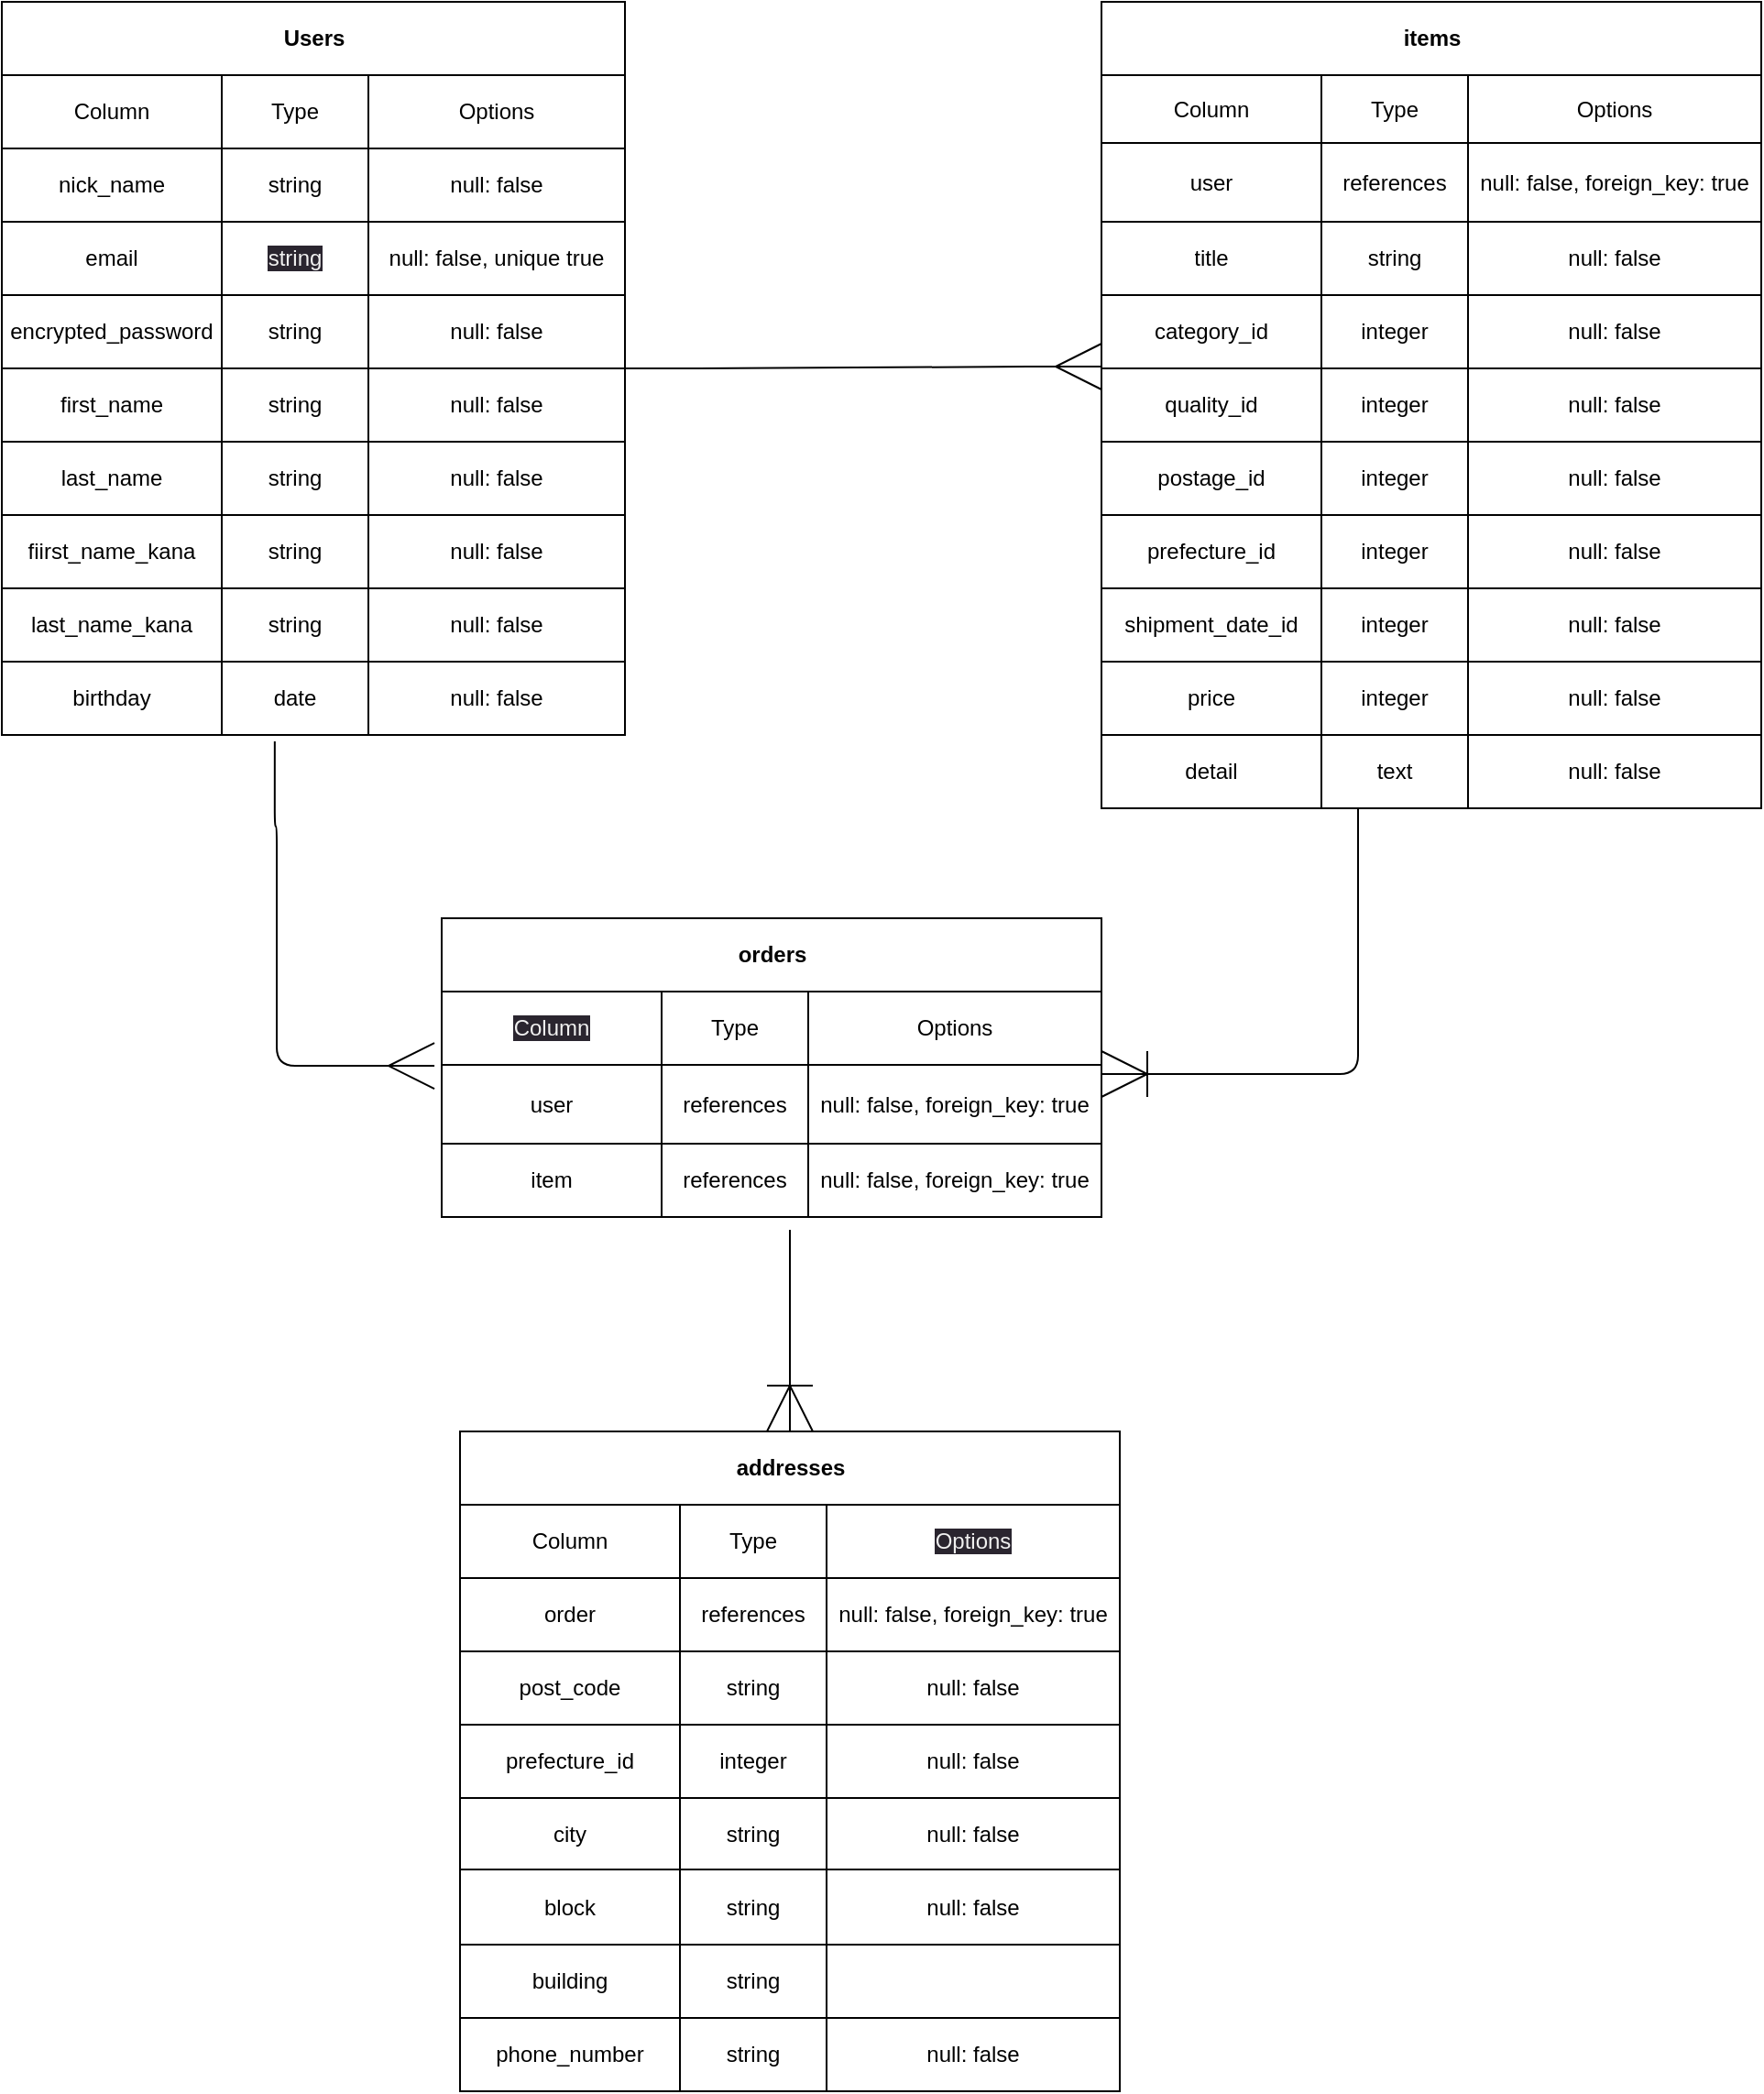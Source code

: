 <mxfile>
    <diagram id="LNbbp5jxmA_PjuYyDDwm" name="Page-1">
        <mxGraphModel dx="847" dy="673" grid="1" gridSize="10" guides="1" tooltips="1" connect="0" arrows="1" fold="1" page="1" pageScale="1" pageWidth="827" pageHeight="1169" math="0" shadow="0">
            <root>
                <mxCell id="0"/>
                <mxCell id="1" parent="0"/>
                <mxCell id="2" value="Users" style="shape=table;startSize=40;container=1;collapsible=0;childLayout=tableLayout;fontStyle=1;align=center;html=1;" vertex="1" parent="1">
                    <mxGeometry width="340" height="160" as="geometry"/>
                </mxCell>
                <mxCell id="3" value="" style="shape=tableRow;horizontal=0;startSize=0;swimlaneHead=0;swimlaneBody=0;top=0;left=0;bottom=0;right=0;collapsible=0;dropTarget=0;fillColor=none;points=[[0,0.5],[1,0.5]];portConstraint=eastwest;" vertex="1" parent="2">
                    <mxGeometry y="40" width="340" height="40" as="geometry"/>
                </mxCell>
                <mxCell id="4" value="Column" style="shape=partialRectangle;html=1;whiteSpace=wrap;connectable=0;fillColor=none;top=0;left=0;bottom=0;right=0;overflow=hidden;" vertex="1" parent="3">
                    <mxGeometry width="120" height="40" as="geometry">
                        <mxRectangle width="120" height="40" as="alternateBounds"/>
                    </mxGeometry>
                </mxCell>
                <mxCell id="5" value="Type" style="shape=partialRectangle;html=1;whiteSpace=wrap;connectable=0;fillColor=none;top=0;left=0;bottom=0;right=0;overflow=hidden;" vertex="1" parent="3">
                    <mxGeometry x="120" width="80" height="40" as="geometry">
                        <mxRectangle width="80" height="40" as="alternateBounds"/>
                    </mxGeometry>
                </mxCell>
                <mxCell id="6" value="Options" style="shape=partialRectangle;html=1;whiteSpace=wrap;connectable=0;fillColor=none;top=0;left=0;bottom=0;right=0;overflow=hidden;" vertex="1" parent="3">
                    <mxGeometry x="200" width="140" height="40" as="geometry">
                        <mxRectangle width="140" height="40" as="alternateBounds"/>
                    </mxGeometry>
                </mxCell>
                <mxCell id="7" value="" style="shape=tableRow;horizontal=0;startSize=0;swimlaneHead=0;swimlaneBody=0;top=0;left=0;bottom=0;right=0;collapsible=0;dropTarget=0;fillColor=none;points=[[0,0.5],[1,0.5]];portConstraint=eastwest;" vertex="1" parent="2">
                    <mxGeometry y="80" width="340" height="40" as="geometry"/>
                </mxCell>
                <mxCell id="8" value="nick_name" style="shape=partialRectangle;html=1;whiteSpace=wrap;connectable=0;fillColor=none;top=0;left=0;bottom=0;right=0;overflow=hidden;" vertex="1" parent="7">
                    <mxGeometry width="120" height="40" as="geometry">
                        <mxRectangle width="120" height="40" as="alternateBounds"/>
                    </mxGeometry>
                </mxCell>
                <mxCell id="9" value="string" style="shape=partialRectangle;html=1;whiteSpace=wrap;connectable=0;fillColor=none;top=0;left=0;bottom=0;right=0;overflow=hidden;" vertex="1" parent="7">
                    <mxGeometry x="120" width="80" height="40" as="geometry">
                        <mxRectangle width="80" height="40" as="alternateBounds"/>
                    </mxGeometry>
                </mxCell>
                <mxCell id="10" value="null: false" style="shape=partialRectangle;html=1;whiteSpace=wrap;connectable=0;fillColor=none;top=0;left=0;bottom=0;right=0;overflow=hidden;" vertex="1" parent="7">
                    <mxGeometry x="200" width="140" height="40" as="geometry">
                        <mxRectangle width="140" height="40" as="alternateBounds"/>
                    </mxGeometry>
                </mxCell>
                <mxCell id="11" value="" style="shape=tableRow;horizontal=0;startSize=0;swimlaneHead=0;swimlaneBody=0;top=0;left=0;bottom=0;right=0;collapsible=0;dropTarget=0;fillColor=none;points=[[0,0.5],[1,0.5]];portConstraint=eastwest;" vertex="1" parent="2">
                    <mxGeometry y="120" width="340" height="40" as="geometry"/>
                </mxCell>
                <mxCell id="12" value="email" style="shape=partialRectangle;html=1;whiteSpace=wrap;connectable=0;fillColor=none;top=0;left=0;bottom=0;right=0;overflow=hidden;" vertex="1" parent="11">
                    <mxGeometry width="120" height="40" as="geometry">
                        <mxRectangle width="120" height="40" as="alternateBounds"/>
                    </mxGeometry>
                </mxCell>
                <mxCell id="13" value="&lt;meta charset=&quot;utf-8&quot;&gt;&lt;span style=&quot;color: rgb(240, 240, 240); font-family: Helvetica; font-size: 12px; font-style: normal; font-variant-ligatures: normal; font-variant-caps: normal; font-weight: 400; letter-spacing: normal; orphans: 2; text-align: center; text-indent: 0px; text-transform: none; widows: 2; word-spacing: 0px; -webkit-text-stroke-width: 0px; background-color: rgb(42, 37, 47); text-decoration-thickness: initial; text-decoration-style: initial; text-decoration-color: initial; float: none; display: inline !important;&quot;&gt;string&lt;/span&gt;" style="shape=partialRectangle;html=1;whiteSpace=wrap;connectable=0;fillColor=none;top=0;left=0;bottom=0;right=0;overflow=hidden;" vertex="1" parent="11">
                    <mxGeometry x="120" width="80" height="40" as="geometry">
                        <mxRectangle width="80" height="40" as="alternateBounds"/>
                    </mxGeometry>
                </mxCell>
                <mxCell id="14" value="null: false, unique true" style="shape=partialRectangle;html=1;whiteSpace=wrap;connectable=0;fillColor=none;top=0;left=0;bottom=0;right=0;overflow=hidden;" vertex="1" parent="11">
                    <mxGeometry x="200" width="140" height="40" as="geometry">
                        <mxRectangle width="140" height="40" as="alternateBounds"/>
                    </mxGeometry>
                </mxCell>
                <mxCell id="41" value="" style="childLayout=tableLayout;recursiveResize=0;shadow=0;fillColor=none;labelBackgroundColor=none;" vertex="1" parent="1">
                    <mxGeometry y="160" width="340" height="120" as="geometry"/>
                </mxCell>
                <mxCell id="42" value="" style="shape=tableRow;horizontal=0;startSize=0;swimlaneHead=0;swimlaneBody=0;top=0;left=0;bottom=0;right=0;dropTarget=0;collapsible=0;recursiveResize=0;expand=0;fontStyle=0;fillColor=none;strokeColor=inherit;labelBackgroundColor=none;" vertex="1" parent="41">
                    <mxGeometry width="340" height="40" as="geometry"/>
                </mxCell>
                <mxCell id="43" value="encrypted_password" style="connectable=0;recursiveResize=0;strokeColor=inherit;fillColor=none;align=center;whiteSpace=wrap;html=1;labelBackgroundColor=none;" vertex="1" parent="42">
                    <mxGeometry width="120" height="40" as="geometry">
                        <mxRectangle width="120" height="40" as="alternateBounds"/>
                    </mxGeometry>
                </mxCell>
                <mxCell id="44" value="string" style="connectable=0;recursiveResize=0;strokeColor=inherit;fillColor=none;align=center;whiteSpace=wrap;html=1;labelBackgroundColor=none;" vertex="1" parent="42">
                    <mxGeometry x="120" width="80" height="40" as="geometry">
                        <mxRectangle width="80" height="40" as="alternateBounds"/>
                    </mxGeometry>
                </mxCell>
                <mxCell id="45" value="null: false" style="connectable=0;recursiveResize=0;strokeColor=inherit;fillColor=none;align=center;whiteSpace=wrap;html=1;labelBackgroundColor=none;" vertex="1" parent="42">
                    <mxGeometry x="200" width="140" height="40" as="geometry">
                        <mxRectangle width="140" height="40" as="alternateBounds"/>
                    </mxGeometry>
                </mxCell>
                <mxCell id="46" style="shape=tableRow;horizontal=0;startSize=0;swimlaneHead=0;swimlaneBody=0;top=0;left=0;bottom=0;right=0;dropTarget=0;collapsible=0;recursiveResize=0;expand=0;fontStyle=0;fillColor=none;strokeColor=inherit;labelBackgroundColor=none;" vertex="1" parent="41">
                    <mxGeometry y="40" width="340" height="40" as="geometry"/>
                </mxCell>
                <mxCell id="47" value="first_name" style="connectable=0;recursiveResize=0;strokeColor=inherit;fillColor=none;align=center;whiteSpace=wrap;html=1;labelBackgroundColor=none;" vertex="1" parent="46">
                    <mxGeometry width="120" height="40" as="geometry">
                        <mxRectangle width="120" height="40" as="alternateBounds"/>
                    </mxGeometry>
                </mxCell>
                <mxCell id="48" value="string" style="connectable=0;recursiveResize=0;strokeColor=inherit;fillColor=none;align=center;whiteSpace=wrap;html=1;labelBackgroundColor=none;" vertex="1" parent="46">
                    <mxGeometry x="120" width="80" height="40" as="geometry">
                        <mxRectangle width="80" height="40" as="alternateBounds"/>
                    </mxGeometry>
                </mxCell>
                <mxCell id="49" value="null: false" style="connectable=0;recursiveResize=0;strokeColor=inherit;fillColor=none;align=center;whiteSpace=wrap;html=1;labelBackgroundColor=none;" vertex="1" parent="46">
                    <mxGeometry x="200" width="140" height="40" as="geometry">
                        <mxRectangle width="140" height="40" as="alternateBounds"/>
                    </mxGeometry>
                </mxCell>
                <mxCell id="50" style="shape=tableRow;horizontal=0;startSize=0;swimlaneHead=0;swimlaneBody=0;top=0;left=0;bottom=0;right=0;dropTarget=0;collapsible=0;recursiveResize=0;expand=0;fontStyle=0;fillColor=none;strokeColor=inherit;labelBackgroundColor=none;" vertex="1" parent="41">
                    <mxGeometry y="80" width="340" height="40" as="geometry"/>
                </mxCell>
                <mxCell id="51" value="last_name" style="connectable=0;recursiveResize=0;strokeColor=inherit;fillColor=none;align=center;whiteSpace=wrap;html=1;labelBackgroundColor=none;" vertex="1" parent="50">
                    <mxGeometry width="120" height="40" as="geometry">
                        <mxRectangle width="120" height="40" as="alternateBounds"/>
                    </mxGeometry>
                </mxCell>
                <mxCell id="52" value="string" style="connectable=0;recursiveResize=0;strokeColor=inherit;fillColor=none;align=center;whiteSpace=wrap;html=1;labelBackgroundColor=none;" vertex="1" parent="50">
                    <mxGeometry x="120" width="80" height="40" as="geometry">
                        <mxRectangle width="80" height="40" as="alternateBounds"/>
                    </mxGeometry>
                </mxCell>
                <mxCell id="53" value="null: false" style="connectable=0;recursiveResize=0;strokeColor=inherit;fillColor=none;align=center;whiteSpace=wrap;html=1;labelBackgroundColor=none;" vertex="1" parent="50">
                    <mxGeometry x="200" width="140" height="40" as="geometry">
                        <mxRectangle width="140" height="40" as="alternateBounds"/>
                    </mxGeometry>
                </mxCell>
                <mxCell id="67" value="" style="childLayout=tableLayout;recursiveResize=0;shadow=0;fillColor=none;labelBackgroundColor=none;" vertex="1" parent="1">
                    <mxGeometry y="280" width="340" height="80" as="geometry"/>
                </mxCell>
                <mxCell id="68" value="" style="shape=tableRow;horizontal=0;startSize=0;swimlaneHead=0;swimlaneBody=0;top=0;left=0;bottom=0;right=0;dropTarget=0;collapsible=0;recursiveResize=0;expand=0;fontStyle=0;fillColor=none;strokeColor=inherit;labelBackgroundColor=none;" vertex="1" parent="67">
                    <mxGeometry width="340" height="40" as="geometry"/>
                </mxCell>
                <mxCell id="69" value="fiirst_name_kana" style="connectable=0;recursiveResize=0;strokeColor=inherit;fillColor=none;align=center;whiteSpace=wrap;html=1;labelBackgroundColor=none;" vertex="1" parent="68">
                    <mxGeometry width="120" height="40" as="geometry">
                        <mxRectangle width="120" height="40" as="alternateBounds"/>
                    </mxGeometry>
                </mxCell>
                <mxCell id="70" value="string" style="connectable=0;recursiveResize=0;strokeColor=inherit;fillColor=none;align=center;whiteSpace=wrap;html=1;labelBackgroundColor=none;" vertex="1" parent="68">
                    <mxGeometry x="120" width="80" height="40" as="geometry">
                        <mxRectangle width="80" height="40" as="alternateBounds"/>
                    </mxGeometry>
                </mxCell>
                <mxCell id="71" value="null: false" style="connectable=0;recursiveResize=0;strokeColor=inherit;fillColor=none;align=center;whiteSpace=wrap;html=1;labelBackgroundColor=none;" vertex="1" parent="68">
                    <mxGeometry x="200" width="140" height="40" as="geometry">
                        <mxRectangle width="140" height="40" as="alternateBounds"/>
                    </mxGeometry>
                </mxCell>
                <mxCell id="72" style="shape=tableRow;horizontal=0;startSize=0;swimlaneHead=0;swimlaneBody=0;top=0;left=0;bottom=0;right=0;dropTarget=0;collapsible=0;recursiveResize=0;expand=0;fontStyle=0;fillColor=none;strokeColor=inherit;labelBackgroundColor=none;" vertex="1" parent="67">
                    <mxGeometry y="40" width="340" height="40" as="geometry"/>
                </mxCell>
                <mxCell id="73" value="last_name_kana" style="connectable=0;recursiveResize=0;strokeColor=inherit;fillColor=none;align=center;whiteSpace=wrap;html=1;labelBackgroundColor=none;" vertex="1" parent="72">
                    <mxGeometry width="120" height="40" as="geometry">
                        <mxRectangle width="120" height="40" as="alternateBounds"/>
                    </mxGeometry>
                </mxCell>
                <mxCell id="74" value="string" style="connectable=0;recursiveResize=0;strokeColor=inherit;fillColor=none;align=center;whiteSpace=wrap;html=1;labelBackgroundColor=none;" vertex="1" parent="72">
                    <mxGeometry x="120" width="80" height="40" as="geometry">
                        <mxRectangle width="80" height="40" as="alternateBounds"/>
                    </mxGeometry>
                </mxCell>
                <mxCell id="75" value="null: false" style="connectable=0;recursiveResize=0;strokeColor=inherit;fillColor=none;align=center;whiteSpace=wrap;html=1;labelBackgroundColor=none;" vertex="1" parent="72">
                    <mxGeometry x="200" width="140" height="40" as="geometry">
                        <mxRectangle width="140" height="40" as="alternateBounds"/>
                    </mxGeometry>
                </mxCell>
                <mxCell id="80" value="" style="childLayout=tableLayout;recursiveResize=0;shadow=0;fillColor=none;labelBackgroundColor=none;" vertex="1" parent="1">
                    <mxGeometry y="360" width="340" height="40" as="geometry"/>
                </mxCell>
                <mxCell id="81" value="" style="shape=tableRow;horizontal=0;startSize=0;swimlaneHead=0;swimlaneBody=0;top=0;left=0;bottom=0;right=0;dropTarget=0;collapsible=0;recursiveResize=0;expand=0;fontStyle=0;fillColor=none;strokeColor=inherit;labelBackgroundColor=none;" vertex="1" parent="80">
                    <mxGeometry width="340" height="40" as="geometry"/>
                </mxCell>
                <mxCell id="82" value="birthday" style="connectable=0;recursiveResize=0;strokeColor=inherit;fillColor=none;align=center;whiteSpace=wrap;html=1;labelBackgroundColor=none;" vertex="1" parent="81">
                    <mxGeometry width="120" height="40" as="geometry">
                        <mxRectangle width="120" height="40" as="alternateBounds"/>
                    </mxGeometry>
                </mxCell>
                <mxCell id="83" value="date" style="connectable=0;recursiveResize=0;strokeColor=inherit;fillColor=none;align=center;whiteSpace=wrap;html=1;labelBackgroundColor=none;" vertex="1" parent="81">
                    <mxGeometry x="120" width="80" height="40" as="geometry">
                        <mxRectangle width="80" height="40" as="alternateBounds"/>
                    </mxGeometry>
                </mxCell>
                <mxCell id="84" value="null: false" style="connectable=0;recursiveResize=0;strokeColor=inherit;fillColor=none;align=center;whiteSpace=wrap;html=1;labelBackgroundColor=none;" vertex="1" parent="81">
                    <mxGeometry x="200" width="140" height="40" as="geometry">
                        <mxRectangle width="140" height="40" as="alternateBounds"/>
                    </mxGeometry>
                </mxCell>
                <mxCell id="108" value="items" style="shape=table;startSize=40;container=1;collapsible=0;childLayout=tableLayout;fontStyle=1;align=center;labelBackgroundColor=none;html=1;" vertex="1" parent="1">
                    <mxGeometry x="600" width="360" height="160" as="geometry"/>
                </mxCell>
                <mxCell id="109" value="" style="shape=tableRow;horizontal=0;startSize=0;swimlaneHead=0;swimlaneBody=0;top=0;left=0;bottom=0;right=0;collapsible=0;dropTarget=0;fillColor=none;points=[[0,0.5],[1,0.5]];portConstraint=eastwest;labelBackgroundColor=none;html=1;" vertex="1" parent="108">
                    <mxGeometry y="40" width="360" height="37" as="geometry"/>
                </mxCell>
                <mxCell id="110" value="Column" style="shape=partialRectangle;html=1;whiteSpace=wrap;connectable=0;fillColor=none;top=0;left=0;bottom=0;right=0;overflow=hidden;labelBackgroundColor=none;" vertex="1" parent="109">
                    <mxGeometry width="120" height="37" as="geometry">
                        <mxRectangle width="120" height="37" as="alternateBounds"/>
                    </mxGeometry>
                </mxCell>
                <mxCell id="111" value="Type" style="shape=partialRectangle;html=1;whiteSpace=wrap;connectable=0;fillColor=none;top=0;left=0;bottom=0;right=0;overflow=hidden;labelBackgroundColor=none;" vertex="1" parent="109">
                    <mxGeometry x="120" width="80" height="37" as="geometry">
                        <mxRectangle width="80" height="37" as="alternateBounds"/>
                    </mxGeometry>
                </mxCell>
                <mxCell id="112" value="Options" style="shape=partialRectangle;html=1;whiteSpace=wrap;connectable=0;fillColor=none;top=0;left=0;bottom=0;right=0;overflow=hidden;labelBackgroundColor=none;" vertex="1" parent="109">
                    <mxGeometry x="200" width="160" height="37" as="geometry">
                        <mxRectangle width="160" height="37" as="alternateBounds"/>
                    </mxGeometry>
                </mxCell>
                <mxCell id="113" value="" style="shape=tableRow;horizontal=0;startSize=0;swimlaneHead=0;swimlaneBody=0;top=0;left=0;bottom=0;right=0;collapsible=0;dropTarget=0;fillColor=none;points=[[0,0.5],[1,0.5]];portConstraint=eastwest;labelBackgroundColor=none;html=1;" vertex="1" parent="108">
                    <mxGeometry y="77" width="360" height="43" as="geometry"/>
                </mxCell>
                <mxCell id="114" value="user" style="shape=partialRectangle;html=1;whiteSpace=wrap;connectable=0;fillColor=none;top=0;left=0;bottom=0;right=0;overflow=hidden;labelBackgroundColor=none;" vertex="1" parent="113">
                    <mxGeometry width="120" height="43" as="geometry">
                        <mxRectangle width="120" height="43" as="alternateBounds"/>
                    </mxGeometry>
                </mxCell>
                <mxCell id="115" value="references" style="shape=partialRectangle;html=1;whiteSpace=wrap;connectable=0;fillColor=none;top=0;left=0;bottom=0;right=0;overflow=hidden;labelBackgroundColor=none;" vertex="1" parent="113">
                    <mxGeometry x="120" width="80" height="43" as="geometry">
                        <mxRectangle width="80" height="43" as="alternateBounds"/>
                    </mxGeometry>
                </mxCell>
                <mxCell id="116" value="null: false, foreign_key: true" style="shape=partialRectangle;html=1;whiteSpace=wrap;connectable=0;fillColor=none;top=0;left=0;bottom=0;right=0;overflow=hidden;labelBackgroundColor=none;" vertex="1" parent="113">
                    <mxGeometry x="200" width="160" height="43" as="geometry">
                        <mxRectangle width="160" height="43" as="alternateBounds"/>
                    </mxGeometry>
                </mxCell>
                <mxCell id="117" value="" style="shape=tableRow;horizontal=0;startSize=0;swimlaneHead=0;swimlaneBody=0;top=0;left=0;bottom=0;right=0;collapsible=0;dropTarget=0;fillColor=none;points=[[0,0.5],[1,0.5]];portConstraint=eastwest;labelBackgroundColor=none;html=1;" vertex="1" parent="108">
                    <mxGeometry y="120" width="360" height="40" as="geometry"/>
                </mxCell>
                <mxCell id="118" value="title" style="shape=partialRectangle;html=1;whiteSpace=wrap;connectable=0;fillColor=none;top=0;left=0;bottom=0;right=0;overflow=hidden;labelBackgroundColor=none;" vertex="1" parent="117">
                    <mxGeometry width="120" height="40" as="geometry">
                        <mxRectangle width="120" height="40" as="alternateBounds"/>
                    </mxGeometry>
                </mxCell>
                <mxCell id="119" value="string" style="shape=partialRectangle;html=1;whiteSpace=wrap;connectable=0;fillColor=none;top=0;left=0;bottom=0;right=0;overflow=hidden;labelBackgroundColor=none;" vertex="1" parent="117">
                    <mxGeometry x="120" width="80" height="40" as="geometry">
                        <mxRectangle width="80" height="40" as="alternateBounds"/>
                    </mxGeometry>
                </mxCell>
                <mxCell id="120" value="null: false" style="shape=partialRectangle;html=1;whiteSpace=wrap;connectable=0;fillColor=none;top=0;left=0;bottom=0;right=0;overflow=hidden;labelBackgroundColor=none;" vertex="1" parent="117">
                    <mxGeometry x="200" width="160" height="40" as="geometry">
                        <mxRectangle width="160" height="40" as="alternateBounds"/>
                    </mxGeometry>
                </mxCell>
                <mxCell id="121" value="" style="childLayout=tableLayout;recursiveResize=0;shadow=0;fillColor=none;labelBackgroundColor=none;html=0;" vertex="1" parent="1">
                    <mxGeometry x="600" y="160" width="360" height="120" as="geometry"/>
                </mxCell>
                <mxCell id="122" value="" style="shape=tableRow;horizontal=0;startSize=0;swimlaneHead=0;swimlaneBody=0;top=0;left=0;bottom=0;right=0;dropTarget=0;collapsible=0;recursiveResize=0;expand=0;fontStyle=0;fillColor=none;strokeColor=inherit;labelBackgroundColor=none;html=0;" vertex="1" parent="121">
                    <mxGeometry width="360" height="40" as="geometry"/>
                </mxCell>
                <mxCell id="123" value="category_id" style="connectable=0;recursiveResize=0;strokeColor=inherit;fillColor=none;align=center;whiteSpace=wrap;html=1;labelBackgroundColor=none;" vertex="1" parent="122">
                    <mxGeometry width="120" height="40" as="geometry">
                        <mxRectangle width="120" height="40" as="alternateBounds"/>
                    </mxGeometry>
                </mxCell>
                <mxCell id="124" value="integer" style="connectable=0;recursiveResize=0;strokeColor=inherit;fillColor=none;align=center;whiteSpace=wrap;html=1;labelBackgroundColor=none;" vertex="1" parent="122">
                    <mxGeometry x="120" width="80" height="40" as="geometry">
                        <mxRectangle width="80" height="40" as="alternateBounds"/>
                    </mxGeometry>
                </mxCell>
                <mxCell id="125" value="null: false" style="connectable=0;recursiveResize=0;strokeColor=inherit;fillColor=none;align=center;whiteSpace=wrap;html=1;labelBackgroundColor=none;" vertex="1" parent="122">
                    <mxGeometry x="200" width="160" height="40" as="geometry">
                        <mxRectangle width="160" height="40" as="alternateBounds"/>
                    </mxGeometry>
                </mxCell>
                <mxCell id="126" style="shape=tableRow;horizontal=0;startSize=0;swimlaneHead=0;swimlaneBody=0;top=0;left=0;bottom=0;right=0;dropTarget=0;collapsible=0;recursiveResize=0;expand=0;fontStyle=0;fillColor=none;strokeColor=inherit;labelBackgroundColor=none;html=0;" vertex="1" parent="121">
                    <mxGeometry y="40" width="360" height="40" as="geometry"/>
                </mxCell>
                <mxCell id="127" value="quality_id" style="connectable=0;recursiveResize=0;strokeColor=inherit;fillColor=none;align=center;whiteSpace=wrap;html=1;labelBackgroundColor=none;" vertex="1" parent="126">
                    <mxGeometry width="120" height="40" as="geometry">
                        <mxRectangle width="120" height="40" as="alternateBounds"/>
                    </mxGeometry>
                </mxCell>
                <mxCell id="128" value="integer" style="connectable=0;recursiveResize=0;strokeColor=inherit;fillColor=none;align=center;whiteSpace=wrap;html=1;labelBackgroundColor=none;" vertex="1" parent="126">
                    <mxGeometry x="120" width="80" height="40" as="geometry">
                        <mxRectangle width="80" height="40" as="alternateBounds"/>
                    </mxGeometry>
                </mxCell>
                <mxCell id="129" value="null: false" style="connectable=0;recursiveResize=0;strokeColor=inherit;fillColor=none;align=center;whiteSpace=wrap;html=1;labelBackgroundColor=none;" vertex="1" parent="126">
                    <mxGeometry x="200" width="160" height="40" as="geometry">
                        <mxRectangle width="160" height="40" as="alternateBounds"/>
                    </mxGeometry>
                </mxCell>
                <mxCell id="130" style="shape=tableRow;horizontal=0;startSize=0;swimlaneHead=0;swimlaneBody=0;top=0;left=0;bottom=0;right=0;dropTarget=0;collapsible=0;recursiveResize=0;expand=0;fontStyle=0;fillColor=none;strokeColor=inherit;labelBackgroundColor=none;html=0;" vertex="1" parent="121">
                    <mxGeometry y="80" width="360" height="40" as="geometry"/>
                </mxCell>
                <mxCell id="131" value="postage_id" style="connectable=0;recursiveResize=0;strokeColor=inherit;fillColor=none;align=center;whiteSpace=wrap;html=1;labelBackgroundColor=none;" vertex="1" parent="130">
                    <mxGeometry width="120" height="40" as="geometry">
                        <mxRectangle width="120" height="40" as="alternateBounds"/>
                    </mxGeometry>
                </mxCell>
                <mxCell id="132" value="integer" style="connectable=0;recursiveResize=0;strokeColor=inherit;fillColor=none;align=center;whiteSpace=wrap;html=1;labelBackgroundColor=none;" vertex="1" parent="130">
                    <mxGeometry x="120" width="80" height="40" as="geometry">
                        <mxRectangle width="80" height="40" as="alternateBounds"/>
                    </mxGeometry>
                </mxCell>
                <mxCell id="133" value="null: false" style="connectable=0;recursiveResize=0;strokeColor=inherit;fillColor=none;align=center;whiteSpace=wrap;html=1;labelBackgroundColor=none;" vertex="1" parent="130">
                    <mxGeometry x="200" width="160" height="40" as="geometry">
                        <mxRectangle width="160" height="40" as="alternateBounds"/>
                    </mxGeometry>
                </mxCell>
                <mxCell id="134" value="" style="childLayout=tableLayout;recursiveResize=0;shadow=0;fillColor=none;labelBackgroundColor=none;html=0;" vertex="1" parent="1">
                    <mxGeometry x="600" y="280" width="360" height="80" as="geometry"/>
                </mxCell>
                <mxCell id="135" value="" style="shape=tableRow;horizontal=0;startSize=0;swimlaneHead=0;swimlaneBody=0;top=0;left=0;bottom=0;right=0;dropTarget=0;collapsible=0;recursiveResize=0;expand=0;fontStyle=0;fillColor=none;strokeColor=inherit;labelBackgroundColor=none;html=0;" vertex="1" parent="134">
                    <mxGeometry width="360" height="40" as="geometry"/>
                </mxCell>
                <mxCell id="136" value="prefecture_id" style="connectable=0;recursiveResize=0;strokeColor=inherit;fillColor=none;align=center;whiteSpace=wrap;html=1;labelBackgroundColor=none;" vertex="1" parent="135">
                    <mxGeometry width="120" height="40" as="geometry">
                        <mxRectangle width="120" height="40" as="alternateBounds"/>
                    </mxGeometry>
                </mxCell>
                <mxCell id="137" value="integer" style="connectable=0;recursiveResize=0;strokeColor=inherit;fillColor=none;align=center;whiteSpace=wrap;html=1;labelBackgroundColor=none;" vertex="1" parent="135">
                    <mxGeometry x="120" width="80" height="40" as="geometry">
                        <mxRectangle width="80" height="40" as="alternateBounds"/>
                    </mxGeometry>
                </mxCell>
                <mxCell id="138" value="null: false" style="connectable=0;recursiveResize=0;strokeColor=inherit;fillColor=none;align=center;whiteSpace=wrap;html=1;labelBackgroundColor=none;" vertex="1" parent="135">
                    <mxGeometry x="200" width="160" height="40" as="geometry">
                        <mxRectangle width="160" height="40" as="alternateBounds"/>
                    </mxGeometry>
                </mxCell>
                <mxCell id="139" style="shape=tableRow;horizontal=0;startSize=0;swimlaneHead=0;swimlaneBody=0;top=0;left=0;bottom=0;right=0;dropTarget=0;collapsible=0;recursiveResize=0;expand=0;fontStyle=0;fillColor=none;strokeColor=inherit;labelBackgroundColor=none;html=0;" vertex="1" parent="134">
                    <mxGeometry y="40" width="360" height="40" as="geometry"/>
                </mxCell>
                <mxCell id="140" value="shipment_date_id" style="connectable=0;recursiveResize=0;strokeColor=inherit;fillColor=none;align=center;whiteSpace=wrap;html=1;labelBackgroundColor=none;" vertex="1" parent="139">
                    <mxGeometry width="120" height="40" as="geometry">
                        <mxRectangle width="120" height="40" as="alternateBounds"/>
                    </mxGeometry>
                </mxCell>
                <mxCell id="141" value="integer" style="connectable=0;recursiveResize=0;strokeColor=inherit;fillColor=none;align=center;whiteSpace=wrap;html=1;labelBackgroundColor=none;" vertex="1" parent="139">
                    <mxGeometry x="120" width="80" height="40" as="geometry">
                        <mxRectangle width="80" height="40" as="alternateBounds"/>
                    </mxGeometry>
                </mxCell>
                <mxCell id="142" value="null: false" style="connectable=0;recursiveResize=0;strokeColor=inherit;fillColor=none;align=center;whiteSpace=wrap;html=1;labelBackgroundColor=none;" vertex="1" parent="139">
                    <mxGeometry x="200" width="160" height="40" as="geometry">
                        <mxRectangle width="160" height="40" as="alternateBounds"/>
                    </mxGeometry>
                </mxCell>
                <mxCell id="147" value="" style="childLayout=tableLayout;recursiveResize=0;shadow=0;fillColor=none;labelBackgroundColor=none;html=1;" vertex="1" parent="1">
                    <mxGeometry x="600" y="360" width="360" height="40" as="geometry"/>
                </mxCell>
                <mxCell id="148" value="" style="shape=tableRow;horizontal=0;startSize=0;swimlaneHead=0;swimlaneBody=0;top=0;left=0;bottom=0;right=0;dropTarget=0;collapsible=0;recursiveResize=0;expand=0;fontStyle=0;fillColor=none;strokeColor=inherit;labelBackgroundColor=none;html=1;" vertex="1" parent="147">
                    <mxGeometry width="360" height="40" as="geometry"/>
                </mxCell>
                <mxCell id="149" value="price" style="connectable=0;recursiveResize=0;strokeColor=inherit;fillColor=none;align=center;whiteSpace=wrap;html=1;labelBackgroundColor=none;" vertex="1" parent="148">
                    <mxGeometry width="120" height="40" as="geometry">
                        <mxRectangle width="120" height="40" as="alternateBounds"/>
                    </mxGeometry>
                </mxCell>
                <mxCell id="150" value="integer" style="connectable=0;recursiveResize=0;strokeColor=inherit;fillColor=none;align=center;whiteSpace=wrap;html=1;labelBackgroundColor=none;" vertex="1" parent="148">
                    <mxGeometry x="120" width="80" height="40" as="geometry">
                        <mxRectangle width="80" height="40" as="alternateBounds"/>
                    </mxGeometry>
                </mxCell>
                <mxCell id="151" value="null: false" style="connectable=0;recursiveResize=0;strokeColor=inherit;fillColor=none;align=center;whiteSpace=wrap;html=1;labelBackgroundColor=none;" vertex="1" parent="148">
                    <mxGeometry x="200" width="160" height="40" as="geometry">
                        <mxRectangle width="160" height="40" as="alternateBounds"/>
                    </mxGeometry>
                </mxCell>
                <mxCell id="160" value="" style="childLayout=tableLayout;recursiveResize=0;shadow=0;fillColor=none;labelBackgroundColor=none;html=1;" vertex="1" parent="1">
                    <mxGeometry x="600" y="400" width="360" height="40" as="geometry"/>
                </mxCell>
                <mxCell id="169" style="shape=tableRow;horizontal=0;startSize=0;swimlaneHead=0;swimlaneBody=0;top=0;left=0;bottom=0;right=0;dropTarget=0;collapsible=0;recursiveResize=0;expand=0;fontStyle=0;fillColor=none;strokeColor=inherit;labelBackgroundColor=none;html=1;" vertex="1" parent="160">
                    <mxGeometry width="360" height="40" as="geometry"/>
                </mxCell>
                <mxCell id="170" value="detail" style="connectable=0;recursiveResize=0;strokeColor=inherit;fillColor=none;align=center;whiteSpace=wrap;html=1;labelBackgroundColor=none;" vertex="1" parent="169">
                    <mxGeometry width="120" height="40" as="geometry">
                        <mxRectangle width="120" height="40" as="alternateBounds"/>
                    </mxGeometry>
                </mxCell>
                <mxCell id="171" value="text" style="connectable=0;recursiveResize=0;strokeColor=inherit;fillColor=none;align=center;whiteSpace=wrap;html=1;labelBackgroundColor=none;" vertex="1" parent="169">
                    <mxGeometry x="120" width="80" height="40" as="geometry">
                        <mxRectangle width="80" height="40" as="alternateBounds"/>
                    </mxGeometry>
                </mxCell>
                <mxCell id="172" value="null: false" style="connectable=0;recursiveResize=0;strokeColor=inherit;fillColor=none;align=center;whiteSpace=wrap;html=1;labelBackgroundColor=none;" vertex="1" parent="169">
                    <mxGeometry x="200" width="160" height="40" as="geometry">
                        <mxRectangle width="160" height="40" as="alternateBounds"/>
                    </mxGeometry>
                </mxCell>
                <mxCell id="176" value="" style="edgeStyle=entityRelationEdgeStyle;fontSize=12;html=1;endArrow=ERmany;endSize=23;" edge="1" parent="1">
                    <mxGeometry width="100" height="100" relative="1" as="geometry">
                        <mxPoint x="340" y="200" as="sourcePoint"/>
                        <mxPoint x="600" y="199" as="targetPoint"/>
                    </mxGeometry>
                </mxCell>
                <mxCell id="181" value="orders" style="shape=table;startSize=40;container=1;collapsible=0;childLayout=tableLayout;fontStyle=1;align=center;labelBackgroundColor=none;html=1;" vertex="1" parent="1">
                    <mxGeometry x="240" y="500" width="360" height="163" as="geometry"/>
                </mxCell>
                <mxCell id="182" value="" style="shape=tableRow;horizontal=0;startSize=0;swimlaneHead=0;swimlaneBody=0;top=0;left=0;bottom=0;right=0;collapsible=0;dropTarget=0;fillColor=none;points=[[0,0.5],[1,0.5]];portConstraint=eastwest;labelBackgroundColor=none;html=1;" vertex="1" parent="181">
                    <mxGeometry y="40" width="360" height="40" as="geometry"/>
                </mxCell>
                <mxCell id="183" value="&lt;meta charset=&quot;utf-8&quot;&gt;&lt;span style=&quot;color: rgb(240, 240, 240); font-family: Helvetica; font-size: 12px; font-style: normal; font-variant-ligatures: normal; font-variant-caps: normal; font-weight: 400; letter-spacing: normal; orphans: 2; text-align: center; text-indent: 0px; text-transform: none; widows: 2; word-spacing: 0px; -webkit-text-stroke-width: 0px; background-color: rgb(42, 37, 47); text-decoration-thickness: initial; text-decoration-style: initial; text-decoration-color: initial; float: none; display: inline !important;&quot;&gt;Column&lt;/span&gt;" style="shape=partialRectangle;html=1;whiteSpace=wrap;connectable=0;fillColor=none;top=0;left=0;bottom=0;right=0;overflow=hidden;labelBackgroundColor=none;" vertex="1" parent="182">
                    <mxGeometry width="120" height="40" as="geometry">
                        <mxRectangle width="120" height="40" as="alternateBounds"/>
                    </mxGeometry>
                </mxCell>
                <mxCell id="184" value="Type" style="shape=partialRectangle;html=1;whiteSpace=wrap;connectable=0;fillColor=none;top=0;left=0;bottom=0;right=0;overflow=hidden;labelBackgroundColor=none;" vertex="1" parent="182">
                    <mxGeometry x="120" width="80" height="40" as="geometry">
                        <mxRectangle width="80" height="40" as="alternateBounds"/>
                    </mxGeometry>
                </mxCell>
                <mxCell id="185" value="Options" style="shape=partialRectangle;html=1;whiteSpace=wrap;connectable=0;fillColor=none;top=0;left=0;bottom=0;right=0;overflow=hidden;labelBackgroundColor=none;" vertex="1" parent="182">
                    <mxGeometry x="200" width="160" height="40" as="geometry">
                        <mxRectangle width="160" height="40" as="alternateBounds"/>
                    </mxGeometry>
                </mxCell>
                <mxCell id="186" value="" style="shape=tableRow;horizontal=0;startSize=0;swimlaneHead=0;swimlaneBody=0;top=0;left=0;bottom=0;right=0;collapsible=0;dropTarget=0;fillColor=none;points=[[0,0.5],[1,0.5]];portConstraint=eastwest;labelBackgroundColor=none;html=1;" vertex="1" parent="181">
                    <mxGeometry y="80" width="360" height="43" as="geometry"/>
                </mxCell>
                <mxCell id="187" value="user" style="shape=partialRectangle;html=1;whiteSpace=wrap;connectable=0;fillColor=none;top=0;left=0;bottom=0;right=0;overflow=hidden;labelBackgroundColor=none;" vertex="1" parent="186">
                    <mxGeometry width="120" height="43" as="geometry">
                        <mxRectangle width="120" height="43" as="alternateBounds"/>
                    </mxGeometry>
                </mxCell>
                <mxCell id="188" value="references" style="shape=partialRectangle;html=1;whiteSpace=wrap;connectable=0;fillColor=none;top=0;left=0;bottom=0;right=0;overflow=hidden;labelBackgroundColor=none;" vertex="1" parent="186">
                    <mxGeometry x="120" width="80" height="43" as="geometry">
                        <mxRectangle width="80" height="43" as="alternateBounds"/>
                    </mxGeometry>
                </mxCell>
                <mxCell id="189" value="null: false, foreign_key: true" style="shape=partialRectangle;html=1;whiteSpace=wrap;connectable=0;fillColor=none;top=0;left=0;bottom=0;right=0;overflow=hidden;labelBackgroundColor=none;" vertex="1" parent="186">
                    <mxGeometry x="200" width="160" height="43" as="geometry">
                        <mxRectangle width="160" height="43" as="alternateBounds"/>
                    </mxGeometry>
                </mxCell>
                <mxCell id="190" value="" style="shape=tableRow;horizontal=0;startSize=0;swimlaneHead=0;swimlaneBody=0;top=0;left=0;bottom=0;right=0;collapsible=0;dropTarget=0;fillColor=none;points=[[0,0.5],[1,0.5]];portConstraint=eastwest;labelBackgroundColor=none;html=1;" vertex="1" parent="181">
                    <mxGeometry y="123" width="360" height="40" as="geometry"/>
                </mxCell>
                <mxCell id="191" value="item" style="shape=partialRectangle;html=1;whiteSpace=wrap;connectable=0;fillColor=none;top=0;left=0;bottom=0;right=0;overflow=hidden;labelBackgroundColor=none;" vertex="1" parent="190">
                    <mxGeometry width="120" height="40" as="geometry">
                        <mxRectangle width="120" height="40" as="alternateBounds"/>
                    </mxGeometry>
                </mxCell>
                <mxCell id="192" value="references" style="shape=partialRectangle;html=1;whiteSpace=wrap;connectable=0;fillColor=none;top=0;left=0;bottom=0;right=0;overflow=hidden;labelBackgroundColor=none;" vertex="1" parent="190">
                    <mxGeometry x="120" width="80" height="40" as="geometry">
                        <mxRectangle width="80" height="40" as="alternateBounds"/>
                    </mxGeometry>
                </mxCell>
                <mxCell id="193" value="null: false, foreign_key: true" style="shape=partialRectangle;html=1;whiteSpace=wrap;connectable=0;fillColor=none;top=0;left=0;bottom=0;right=0;overflow=hidden;labelBackgroundColor=none;" vertex="1" parent="190">
                    <mxGeometry x="200" width="160" height="40" as="geometry">
                        <mxRectangle width="160" height="40" as="alternateBounds"/>
                    </mxGeometry>
                </mxCell>
                <mxCell id="194" value="addresses" style="shape=table;startSize=40;container=1;collapsible=0;childLayout=tableLayout;fontStyle=1;align=center;labelBackgroundColor=none;html=1;" vertex="1" parent="1">
                    <mxGeometry x="250" y="780" width="360" height="280" as="geometry"/>
                </mxCell>
                <mxCell id="195" value="" style="shape=tableRow;horizontal=0;startSize=0;swimlaneHead=0;swimlaneBody=0;top=0;left=0;bottom=0;right=0;collapsible=0;dropTarget=0;fillColor=none;points=[[0,0.5],[1,0.5]];portConstraint=eastwest;labelBackgroundColor=none;html=1;" vertex="1" parent="194">
                    <mxGeometry y="40" width="360" height="40" as="geometry"/>
                </mxCell>
                <mxCell id="196" value="Column" style="shape=partialRectangle;html=1;whiteSpace=wrap;connectable=0;fillColor=none;top=0;left=0;bottom=0;right=0;overflow=hidden;labelBackgroundColor=none;" vertex="1" parent="195">
                    <mxGeometry width="120" height="40" as="geometry">
                        <mxRectangle width="120" height="40" as="alternateBounds"/>
                    </mxGeometry>
                </mxCell>
                <mxCell id="197" value="Type" style="shape=partialRectangle;html=1;whiteSpace=wrap;connectable=0;fillColor=none;top=0;left=0;bottom=0;right=0;overflow=hidden;labelBackgroundColor=none;" vertex="1" parent="195">
                    <mxGeometry x="120" width="80" height="40" as="geometry">
                        <mxRectangle width="80" height="40" as="alternateBounds"/>
                    </mxGeometry>
                </mxCell>
                <mxCell id="198" value="&lt;meta charset=&quot;utf-8&quot;&gt;&lt;span style=&quot;color: rgb(240, 240, 240); font-family: Helvetica; font-size: 12px; font-style: normal; font-variant-ligatures: normal; font-variant-caps: normal; font-weight: 400; letter-spacing: normal; orphans: 2; text-align: center; text-indent: 0px; text-transform: none; widows: 2; word-spacing: 0px; -webkit-text-stroke-width: 0px; background-color: rgb(42, 37, 47); text-decoration-thickness: initial; text-decoration-style: initial; text-decoration-color: initial; float: none; display: inline !important;&quot;&gt;Options&lt;/span&gt;" style="shape=partialRectangle;html=1;whiteSpace=wrap;connectable=0;fillColor=none;top=0;left=0;bottom=0;right=0;overflow=hidden;labelBackgroundColor=none;" vertex="1" parent="195">
                    <mxGeometry x="200" width="160" height="40" as="geometry">
                        <mxRectangle width="160" height="40" as="alternateBounds"/>
                    </mxGeometry>
                </mxCell>
                <mxCell id="199" value="" style="shape=tableRow;horizontal=0;startSize=0;swimlaneHead=0;swimlaneBody=0;top=0;left=0;bottom=0;right=0;collapsible=0;dropTarget=0;fillColor=none;points=[[0,0.5],[1,0.5]];portConstraint=eastwest;labelBackgroundColor=none;html=1;" vertex="1" parent="194">
                    <mxGeometry y="80" width="360" height="40" as="geometry"/>
                </mxCell>
                <mxCell id="200" value="order" style="shape=partialRectangle;html=1;whiteSpace=wrap;connectable=0;fillColor=none;top=0;left=0;bottom=0;right=0;overflow=hidden;labelBackgroundColor=none;" vertex="1" parent="199">
                    <mxGeometry width="120" height="40" as="geometry">
                        <mxRectangle width="120" height="40" as="alternateBounds"/>
                    </mxGeometry>
                </mxCell>
                <mxCell id="201" value="references" style="shape=partialRectangle;html=1;whiteSpace=wrap;connectable=0;fillColor=none;top=0;left=0;bottom=0;right=0;overflow=hidden;labelBackgroundColor=none;" vertex="1" parent="199">
                    <mxGeometry x="120" width="80" height="40" as="geometry">
                        <mxRectangle width="80" height="40" as="alternateBounds"/>
                    </mxGeometry>
                </mxCell>
                <mxCell id="202" value="null: false, foreign_key: true" style="shape=partialRectangle;html=1;whiteSpace=wrap;connectable=0;fillColor=none;top=0;left=0;bottom=0;right=0;overflow=hidden;labelBackgroundColor=none;" vertex="1" parent="199">
                    <mxGeometry x="200" width="160" height="40" as="geometry">
                        <mxRectangle width="160" height="40" as="alternateBounds"/>
                    </mxGeometry>
                </mxCell>
                <mxCell id="203" value="" style="shape=tableRow;horizontal=0;startSize=0;swimlaneHead=0;swimlaneBody=0;top=0;left=0;bottom=0;right=0;collapsible=0;dropTarget=0;fillColor=none;points=[[0,0.5],[1,0.5]];portConstraint=eastwest;labelBackgroundColor=none;html=1;" vertex="1" parent="194">
                    <mxGeometry y="120" width="360" height="40" as="geometry"/>
                </mxCell>
                <mxCell id="204" value="post_code" style="shape=partialRectangle;html=1;whiteSpace=wrap;connectable=0;fillColor=none;top=0;left=0;bottom=0;right=0;overflow=hidden;labelBackgroundColor=none;" vertex="1" parent="203">
                    <mxGeometry width="120" height="40" as="geometry">
                        <mxRectangle width="120" height="40" as="alternateBounds"/>
                    </mxGeometry>
                </mxCell>
                <mxCell id="205" value="string" style="shape=partialRectangle;html=1;whiteSpace=wrap;connectable=0;fillColor=none;top=0;left=0;bottom=0;right=0;overflow=hidden;labelBackgroundColor=none;" vertex="1" parent="203">
                    <mxGeometry x="120" width="80" height="40" as="geometry">
                        <mxRectangle width="80" height="40" as="alternateBounds"/>
                    </mxGeometry>
                </mxCell>
                <mxCell id="206" value="null: false" style="shape=partialRectangle;html=1;whiteSpace=wrap;connectable=0;fillColor=none;top=0;left=0;bottom=0;right=0;overflow=hidden;labelBackgroundColor=none;" vertex="1" parent="203">
                    <mxGeometry x="200" width="160" height="40" as="geometry">
                        <mxRectangle width="160" height="40" as="alternateBounds"/>
                    </mxGeometry>
                </mxCell>
                <mxCell id="208" value="" style="shape=tableRow;horizontal=0;startSize=0;swimlaneHead=0;swimlaneBody=0;top=0;left=0;bottom=0;right=0;dropTarget=0;collapsible=0;recursiveResize=0;expand=0;fontStyle=0;fillColor=none;strokeColor=inherit;labelBackgroundColor=none;html=1;" vertex="1" parent="194">
                    <mxGeometry y="160" width="360" height="40" as="geometry"/>
                </mxCell>
                <mxCell id="209" value="prefecture_id" style="connectable=0;recursiveResize=0;strokeColor=inherit;fillColor=none;align=center;whiteSpace=wrap;html=1;labelBackgroundColor=none;" vertex="1" parent="208">
                    <mxGeometry width="120" height="40" as="geometry">
                        <mxRectangle width="120" height="40" as="alternateBounds"/>
                    </mxGeometry>
                </mxCell>
                <mxCell id="210" value="integer" style="connectable=0;recursiveResize=0;strokeColor=inherit;fillColor=none;align=center;whiteSpace=wrap;html=1;labelBackgroundColor=none;" vertex="1" parent="208">
                    <mxGeometry x="120" width="80" height="40" as="geometry">
                        <mxRectangle width="80" height="40" as="alternateBounds"/>
                    </mxGeometry>
                </mxCell>
                <mxCell id="211" value="null: false" style="connectable=0;recursiveResize=0;strokeColor=inherit;fillColor=none;align=center;whiteSpace=wrap;html=1;labelBackgroundColor=none;" vertex="1" parent="208">
                    <mxGeometry x="200" width="160" height="40" as="geometry">
                        <mxRectangle width="160" height="40" as="alternateBounds"/>
                    </mxGeometry>
                </mxCell>
                <mxCell id="212" style="shape=tableRow;horizontal=0;startSize=0;swimlaneHead=0;swimlaneBody=0;top=0;left=0;bottom=0;right=0;dropTarget=0;collapsible=0;recursiveResize=0;expand=0;fontStyle=0;fillColor=none;strokeColor=inherit;labelBackgroundColor=none;html=1;" vertex="1" parent="194">
                    <mxGeometry y="200" width="360" height="39" as="geometry"/>
                </mxCell>
                <mxCell id="213" value="city" style="connectable=0;recursiveResize=0;strokeColor=inherit;fillColor=none;align=center;whiteSpace=wrap;html=1;labelBackgroundColor=none;" vertex="1" parent="212">
                    <mxGeometry width="120" height="39" as="geometry">
                        <mxRectangle width="120" height="39" as="alternateBounds"/>
                    </mxGeometry>
                </mxCell>
                <mxCell id="214" value="string" style="connectable=0;recursiveResize=0;strokeColor=inherit;fillColor=none;align=center;whiteSpace=wrap;html=1;labelBackgroundColor=none;" vertex="1" parent="212">
                    <mxGeometry x="120" width="80" height="39" as="geometry">
                        <mxRectangle width="80" height="39" as="alternateBounds"/>
                    </mxGeometry>
                </mxCell>
                <mxCell id="215" value="null: false" style="connectable=0;recursiveResize=0;strokeColor=inherit;fillColor=none;align=center;whiteSpace=wrap;html=1;labelBackgroundColor=none;" vertex="1" parent="212">
                    <mxGeometry x="200" width="160" height="39" as="geometry">
                        <mxRectangle width="160" height="39" as="alternateBounds"/>
                    </mxGeometry>
                </mxCell>
                <mxCell id="216" style="shape=tableRow;horizontal=0;startSize=0;swimlaneHead=0;swimlaneBody=0;top=0;left=0;bottom=0;right=0;dropTarget=0;collapsible=0;recursiveResize=0;expand=0;fontStyle=0;fillColor=none;strokeColor=inherit;labelBackgroundColor=none;html=1;" vertex="1" parent="194">
                    <mxGeometry y="239" width="360" height="41" as="geometry"/>
                </mxCell>
                <mxCell id="217" value="block" style="connectable=0;recursiveResize=0;strokeColor=inherit;fillColor=none;align=center;whiteSpace=wrap;html=1;labelBackgroundColor=none;" vertex="1" parent="216">
                    <mxGeometry width="120" height="41" as="geometry">
                        <mxRectangle width="120" height="41" as="alternateBounds"/>
                    </mxGeometry>
                </mxCell>
                <mxCell id="218" value="string" style="connectable=0;recursiveResize=0;strokeColor=inherit;fillColor=none;align=center;whiteSpace=wrap;html=1;labelBackgroundColor=none;" vertex="1" parent="216">
                    <mxGeometry x="120" width="80" height="41" as="geometry">
                        <mxRectangle width="80" height="41" as="alternateBounds"/>
                    </mxGeometry>
                </mxCell>
                <mxCell id="219" value="null: false" style="connectable=0;recursiveResize=0;strokeColor=inherit;fillColor=none;align=center;whiteSpace=wrap;html=1;labelBackgroundColor=none;" vertex="1" parent="216">
                    <mxGeometry x="200" width="160" height="41" as="geometry">
                        <mxRectangle width="160" height="41" as="alternateBounds"/>
                    </mxGeometry>
                </mxCell>
                <mxCell id="220" value="" style="childLayout=tableLayout;recursiveResize=0;shadow=0;fillColor=none;labelBackgroundColor=none;html=1;" vertex="1" parent="1">
                    <mxGeometry x="250" y="1060" width="360" height="80" as="geometry"/>
                </mxCell>
                <mxCell id="225" style="shape=tableRow;horizontal=0;startSize=0;swimlaneHead=0;swimlaneBody=0;top=0;left=0;bottom=0;right=0;dropTarget=0;collapsible=0;recursiveResize=0;expand=0;fontStyle=0;fillColor=none;strokeColor=inherit;labelBackgroundColor=none;html=1;" vertex="1" parent="220">
                    <mxGeometry width="360" height="40" as="geometry"/>
                </mxCell>
                <mxCell id="226" value="building" style="connectable=0;recursiveResize=0;strokeColor=inherit;fillColor=none;align=center;whiteSpace=wrap;html=1;labelBackgroundColor=none;" vertex="1" parent="225">
                    <mxGeometry width="120" height="40" as="geometry">
                        <mxRectangle width="120" height="40" as="alternateBounds"/>
                    </mxGeometry>
                </mxCell>
                <mxCell id="227" value="string" style="connectable=0;recursiveResize=0;strokeColor=inherit;fillColor=none;align=center;whiteSpace=wrap;html=1;labelBackgroundColor=none;" vertex="1" parent="225">
                    <mxGeometry x="120" width="80" height="40" as="geometry">
                        <mxRectangle width="80" height="40" as="alternateBounds"/>
                    </mxGeometry>
                </mxCell>
                <mxCell id="228" value="" style="connectable=0;recursiveResize=0;strokeColor=inherit;fillColor=none;align=center;whiteSpace=wrap;html=1;labelBackgroundColor=none;" vertex="1" parent="225">
                    <mxGeometry x="200" width="160" height="40" as="geometry">
                        <mxRectangle width="160" height="40" as="alternateBounds"/>
                    </mxGeometry>
                </mxCell>
                <mxCell id="229" style="shape=tableRow;horizontal=0;startSize=0;swimlaneHead=0;swimlaneBody=0;top=0;left=0;bottom=0;right=0;dropTarget=0;collapsible=0;recursiveResize=0;expand=0;fontStyle=0;fillColor=none;strokeColor=inherit;labelBackgroundColor=none;html=1;" vertex="1" parent="220">
                    <mxGeometry y="40" width="360" height="40" as="geometry"/>
                </mxCell>
                <mxCell id="230" value="&lt;span style=&quot;&quot;&gt;phone_number&lt;/span&gt;" style="connectable=0;recursiveResize=0;strokeColor=inherit;fillColor=none;align=center;whiteSpace=wrap;html=1;labelBackgroundColor=none;" vertex="1" parent="229">
                    <mxGeometry width="120" height="40" as="geometry">
                        <mxRectangle width="120" height="40" as="alternateBounds"/>
                    </mxGeometry>
                </mxCell>
                <mxCell id="231" value="string" style="connectable=0;recursiveResize=0;strokeColor=inherit;fillColor=none;align=center;whiteSpace=wrap;html=1;labelBackgroundColor=none;" vertex="1" parent="229">
                    <mxGeometry x="120" width="80" height="40" as="geometry">
                        <mxRectangle width="80" height="40" as="alternateBounds"/>
                    </mxGeometry>
                </mxCell>
                <mxCell id="232" value="null: false" style="connectable=0;recursiveResize=0;strokeColor=inherit;fillColor=none;align=center;whiteSpace=wrap;html=1;labelBackgroundColor=none;" vertex="1" parent="229">
                    <mxGeometry x="200" width="160" height="40" as="geometry">
                        <mxRectangle width="160" height="40" as="alternateBounds"/>
                    </mxGeometry>
                </mxCell>
                <mxCell id="237" value="" style="fontSize=12;html=1;endArrow=ERmany;strokeColor=default;endSize=23;edgeStyle=orthogonalEdgeStyle;entryX=-0.011;entryY=0.012;entryDx=0;entryDy=0;entryPerimeter=0;exitX=0.438;exitY=1.088;exitDx=0;exitDy=0;exitPerimeter=0;" edge="1" parent="1" source="81" target="186">
                    <mxGeometry width="100" height="100" relative="1" as="geometry">
                        <mxPoint x="150" y="440" as="sourcePoint"/>
                        <mxPoint x="230" y="580" as="targetPoint"/>
                        <Array as="points">
                            <mxPoint x="149" y="450"/>
                            <mxPoint x="150" y="450"/>
                            <mxPoint x="150" y="581"/>
                        </Array>
                    </mxGeometry>
                </mxCell>
                <mxCell id="240" value="" style="fontSize=12;html=1;endArrow=ERoneToMany;strokeColor=default;endSize=23;edgeStyle=orthogonalEdgeStyle;" edge="1" parent="1">
                    <mxGeometry width="100" height="100" relative="1" as="geometry">
                        <mxPoint x="740" y="440" as="sourcePoint"/>
                        <mxPoint x="600" y="585" as="targetPoint"/>
                        <Array as="points">
                            <mxPoint x="740" y="585"/>
                        </Array>
                    </mxGeometry>
                </mxCell>
                <mxCell id="244" value="" style="edgeStyle=orthogonalEdgeStyle;fontSize=12;html=1;endArrow=ERoneToMany;strokeColor=default;endSize=23;" edge="1" parent="1">
                    <mxGeometry width="100" height="100" relative="1" as="geometry">
                        <mxPoint x="430" y="670" as="sourcePoint"/>
                        <mxPoint x="430" y="780" as="targetPoint"/>
                    </mxGeometry>
                </mxCell>
            </root>
        </mxGraphModel>
    </diagram>
</mxfile>